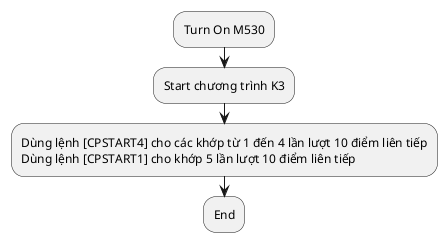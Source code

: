 @startuml

:Turn On M530;
:Start chương trình K3;
:Dùng lệnh [CPSTART4] cho các khớp từ 1 đến 4 lần lượt 10 điểm liên tiếp\nDùng lệnh [CPSTART1] cho khớp 5 lần lượt 10 điểm liên tiếp;
:End;

@enduml
